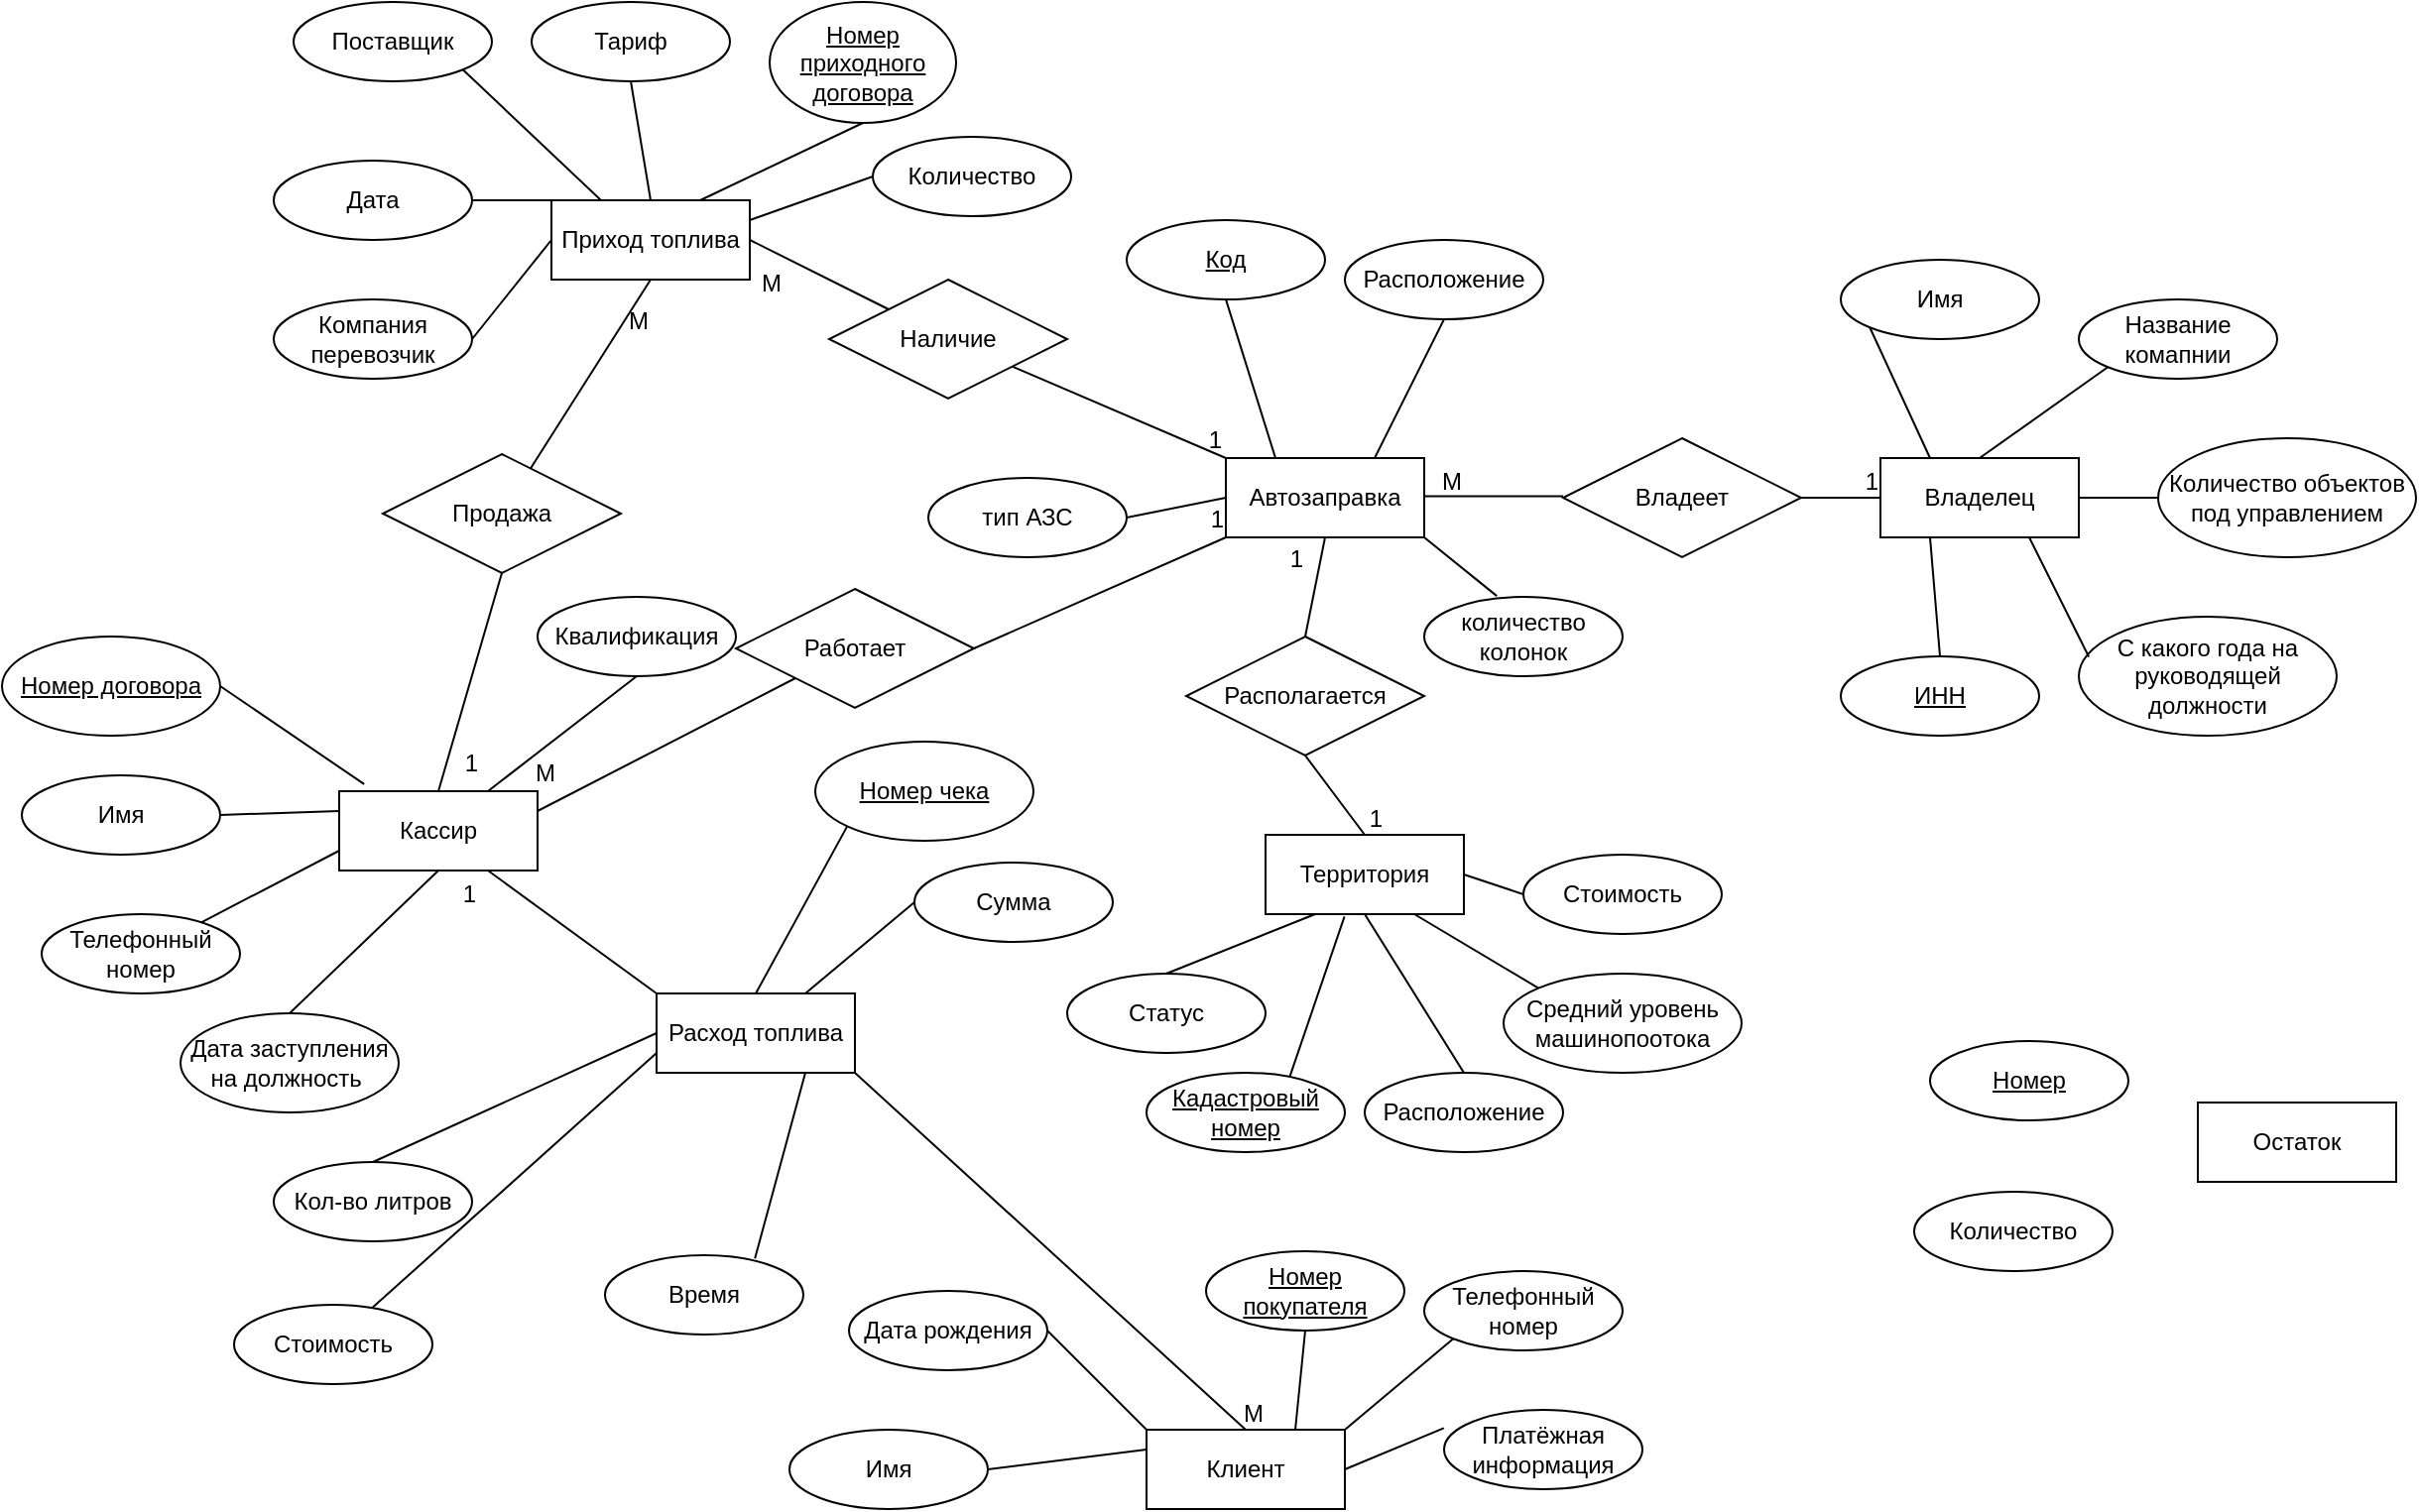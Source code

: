 <mxfile version="24.7.2" type="device">
  <diagram name="Page-1" id="e56a1550-8fbb-45ad-956c-1786394a9013">
    <mxGraphModel dx="1562" dy="857" grid="0" gridSize="10" guides="1" tooltips="1" connect="1" arrows="1" fold="1" page="1" pageScale="1" pageWidth="1400" pageHeight="850" background="none" math="0" shadow="0">
      <root>
        <mxCell id="0" />
        <mxCell id="1" parent="0" />
        <mxCell id="tMoY-XdqjkZpPKfcRoFt-1" value="Автозаправка" style="whiteSpace=wrap;html=1;align=center;" parent="1" vertex="1">
          <mxGeometry x="717" y="237" width="100" height="40" as="geometry" />
        </mxCell>
        <mxCell id="tMoY-XdqjkZpPKfcRoFt-2" value="Владелец" style="whiteSpace=wrap;html=1;align=center;" parent="1" vertex="1">
          <mxGeometry x="1047" y="237" width="100" height="40" as="geometry" />
        </mxCell>
        <mxCell id="tMoY-XdqjkZpPKfcRoFt-3" value="Кассир" style="whiteSpace=wrap;html=1;align=center;" parent="1" vertex="1">
          <mxGeometry x="270" y="405" width="100" height="40" as="geometry" />
        </mxCell>
        <mxCell id="tMoY-XdqjkZpPKfcRoFt-5" value="Приход топлива" style="whiteSpace=wrap;html=1;align=center;" parent="1" vertex="1">
          <mxGeometry x="377" y="107" width="100" height="40" as="geometry" />
        </mxCell>
        <mxCell id="tMoY-XdqjkZpPKfcRoFt-6" value="Имя" style="ellipse;whiteSpace=wrap;html=1;align=center;fontStyle=0;" parent="1" vertex="1">
          <mxGeometry x="1027" y="137" width="100" height="40" as="geometry" />
        </mxCell>
        <mxCell id="tMoY-XdqjkZpPKfcRoFt-9" value="" style="endArrow=none;html=1;rounded=0;entryX=0;entryY=1;entryDx=0;entryDy=0;exitX=0.25;exitY=0;exitDx=0;exitDy=0;" parent="1" source="tMoY-XdqjkZpPKfcRoFt-2" target="tMoY-XdqjkZpPKfcRoFt-6" edge="1">
          <mxGeometry relative="1" as="geometry">
            <mxPoint x="637" y="417" as="sourcePoint" />
            <mxPoint x="797" y="417" as="targetPoint" />
          </mxGeometry>
        </mxCell>
        <mxCell id="tMoY-XdqjkZpPKfcRoFt-10" value="Название комапнии" style="ellipse;whiteSpace=wrap;html=1;align=center;" parent="1" vertex="1">
          <mxGeometry x="1147" y="157" width="100" height="40" as="geometry" />
        </mxCell>
        <mxCell id="tMoY-XdqjkZpPKfcRoFt-11" value="" style="endArrow=none;html=1;rounded=0;entryX=0;entryY=1;entryDx=0;entryDy=0;exitX=0.5;exitY=0;exitDx=0;exitDy=0;" parent="1" source="tMoY-XdqjkZpPKfcRoFt-2" target="tMoY-XdqjkZpPKfcRoFt-10" edge="1">
          <mxGeometry relative="1" as="geometry">
            <mxPoint x="637" y="417" as="sourcePoint" />
            <mxPoint x="797" y="417" as="targetPoint" />
          </mxGeometry>
        </mxCell>
        <mxCell id="tMoY-XdqjkZpPKfcRoFt-12" value="Количество объектов под управлением" style="ellipse;whiteSpace=wrap;html=1;align=center;" parent="1" vertex="1">
          <mxGeometry x="1187" y="227" width="130" height="60" as="geometry" />
        </mxCell>
        <mxCell id="tMoY-XdqjkZpPKfcRoFt-14" value="" style="endArrow=none;html=1;rounded=0;entryX=0;entryY=0.5;entryDx=0;entryDy=0;exitX=1;exitY=0.5;exitDx=0;exitDy=0;" parent="1" source="tMoY-XdqjkZpPKfcRoFt-2" edge="1">
          <mxGeometry relative="1" as="geometry">
            <mxPoint x="677" y="417" as="sourcePoint" />
            <mxPoint x="1187" y="257" as="targetPoint" />
          </mxGeometry>
        </mxCell>
        <mxCell id="tMoY-XdqjkZpPKfcRoFt-15" value="С какого года на руководящей должности" style="ellipse;whiteSpace=wrap;html=1;align=center;" parent="1" vertex="1">
          <mxGeometry x="1147" y="317" width="130" height="60" as="geometry" />
        </mxCell>
        <mxCell id="tMoY-XdqjkZpPKfcRoFt-16" value="" style="endArrow=none;html=1;rounded=0;entryX=0.039;entryY=0.338;entryDx=0;entryDy=0;entryPerimeter=0;exitX=0.75;exitY=1;exitDx=0;exitDy=0;" parent="1" source="tMoY-XdqjkZpPKfcRoFt-2" target="tMoY-XdqjkZpPKfcRoFt-15" edge="1">
          <mxGeometry relative="1" as="geometry">
            <mxPoint x="677" y="417" as="sourcePoint" />
            <mxPoint x="837" y="417" as="targetPoint" />
          </mxGeometry>
        </mxCell>
        <mxCell id="tMoY-XdqjkZpPKfcRoFt-17" value="ИНН" style="ellipse;whiteSpace=wrap;html=1;align=center;fontStyle=4" parent="1" vertex="1">
          <mxGeometry x="1027" y="337" width="100" height="40" as="geometry" />
        </mxCell>
        <mxCell id="tMoY-XdqjkZpPKfcRoFt-18" value="" style="endArrow=none;html=1;rounded=0;entryX=0.25;entryY=1;entryDx=0;entryDy=0;exitX=0.5;exitY=0;exitDx=0;exitDy=0;" parent="1" source="tMoY-XdqjkZpPKfcRoFt-17" target="tMoY-XdqjkZpPKfcRoFt-2" edge="1">
          <mxGeometry relative="1" as="geometry">
            <mxPoint x="677" y="417" as="sourcePoint" />
            <mxPoint x="837" y="417" as="targetPoint" />
          </mxGeometry>
        </mxCell>
        <mxCell id="tMoY-XdqjkZpPKfcRoFt-19" value="Владеет" style="shape=rhombus;perimeter=rhombusPerimeter;whiteSpace=wrap;html=1;align=center;" parent="1" vertex="1">
          <mxGeometry x="887" y="227" width="120" height="60" as="geometry" />
        </mxCell>
        <mxCell id="tMoY-XdqjkZpPKfcRoFt-20" value="" style="endArrow=none;html=1;rounded=0;entryX=0;entryY=0.5;entryDx=0;entryDy=0;exitX=1;exitY=0.5;exitDx=0;exitDy=0;" parent="1" source="tMoY-XdqjkZpPKfcRoFt-19" target="tMoY-XdqjkZpPKfcRoFt-2" edge="1">
          <mxGeometry relative="1" as="geometry">
            <mxPoint x="807" y="377" as="sourcePoint" />
            <mxPoint x="967" y="377" as="targetPoint" />
          </mxGeometry>
        </mxCell>
        <mxCell id="tMoY-XdqjkZpPKfcRoFt-21" value="1" style="resizable=0;html=1;whiteSpace=wrap;align=right;verticalAlign=bottom;" parent="tMoY-XdqjkZpPKfcRoFt-20" connectable="0" vertex="1">
          <mxGeometry x="1" relative="1" as="geometry" />
        </mxCell>
        <mxCell id="tMoY-XdqjkZpPKfcRoFt-22" value="" style="endArrow=none;html=1;rounded=0;exitX=0;exitY=0.5;exitDx=0;exitDy=0;entryX=1;entryY=0.5;entryDx=0;entryDy=0;" parent="1" edge="1">
          <mxGeometry relative="1" as="geometry">
            <mxPoint x="887.0" y="256.29" as="sourcePoint" />
            <mxPoint x="817.0" y="256.29" as="targetPoint" />
          </mxGeometry>
        </mxCell>
        <mxCell id="tMoY-XdqjkZpPKfcRoFt-23" value="М" style="resizable=0;html=1;whiteSpace=wrap;align=right;verticalAlign=bottom;" parent="tMoY-XdqjkZpPKfcRoFt-22" connectable="0" vertex="1">
          <mxGeometry x="1" relative="1" as="geometry">
            <mxPoint x="20" y="1" as="offset" />
          </mxGeometry>
        </mxCell>
        <mxCell id="tMoY-XdqjkZpPKfcRoFt-24" value="Код" style="ellipse;whiteSpace=wrap;html=1;align=center;fontStyle=4;" parent="1" vertex="1">
          <mxGeometry x="667" y="117" width="100" height="40" as="geometry" />
        </mxCell>
        <mxCell id="tMoY-XdqjkZpPKfcRoFt-25" value="" style="endArrow=none;html=1;rounded=0;exitX=0.5;exitY=1;exitDx=0;exitDy=0;entryX=0.25;entryY=0;entryDx=0;entryDy=0;" parent="1" source="tMoY-XdqjkZpPKfcRoFt-24" target="tMoY-XdqjkZpPKfcRoFt-1" edge="1">
          <mxGeometry relative="1" as="geometry">
            <mxPoint x="607" y="347" as="sourcePoint" />
            <mxPoint x="767" y="347" as="targetPoint" />
          </mxGeometry>
        </mxCell>
        <mxCell id="tMoY-XdqjkZpPKfcRoFt-26" value="Расположение" style="ellipse;whiteSpace=wrap;html=1;align=center;fontStyle=0;" parent="1" vertex="1">
          <mxGeometry x="777" y="127" width="100" height="40" as="geometry" />
        </mxCell>
        <mxCell id="tMoY-XdqjkZpPKfcRoFt-27" value="" style="endArrow=none;html=1;rounded=0;exitX=0.5;exitY=1;exitDx=0;exitDy=0;entryX=0.75;entryY=0;entryDx=0;entryDy=0;" parent="1" source="tMoY-XdqjkZpPKfcRoFt-26" target="tMoY-XdqjkZpPKfcRoFt-1" edge="1">
          <mxGeometry relative="1" as="geometry">
            <mxPoint x="677" y="417" as="sourcePoint" />
            <mxPoint x="837" y="417" as="targetPoint" />
          </mxGeometry>
        </mxCell>
        <mxCell id="tMoY-XdqjkZpPKfcRoFt-28" value="тип АЗС" style="ellipse;whiteSpace=wrap;html=1;align=center;" parent="1" vertex="1">
          <mxGeometry x="567" y="247" width="100" height="40" as="geometry" />
        </mxCell>
        <mxCell id="tMoY-XdqjkZpPKfcRoFt-29" value="" style="endArrow=none;html=1;rounded=0;exitX=1;exitY=0.5;exitDx=0;exitDy=0;entryX=0;entryY=0.5;entryDx=0;entryDy=0;" parent="1" source="tMoY-XdqjkZpPKfcRoFt-28" target="tMoY-XdqjkZpPKfcRoFt-1" edge="1">
          <mxGeometry relative="1" as="geometry">
            <mxPoint x="617" y="327" as="sourcePoint" />
            <mxPoint x="777" y="327" as="targetPoint" />
          </mxGeometry>
        </mxCell>
        <mxCell id="tMoY-XdqjkZpPKfcRoFt-30" value="количество колонок" style="ellipse;whiteSpace=wrap;html=1;align=center;" parent="1" vertex="1">
          <mxGeometry x="817" y="307" width="100" height="40" as="geometry" />
        </mxCell>
        <mxCell id="tMoY-XdqjkZpPKfcRoFt-31" value="Имя" style="ellipse;whiteSpace=wrap;html=1;align=center;fontStyle=0;" parent="1" vertex="1">
          <mxGeometry x="110" y="397" width="100" height="40" as="geometry" />
        </mxCell>
        <mxCell id="tMoY-XdqjkZpPKfcRoFt-32" value="Телефонный номер" style="ellipse;whiteSpace=wrap;html=1;align=center;fontStyle=0;" parent="1" vertex="1">
          <mxGeometry x="120" y="467" width="100" height="40" as="geometry" />
        </mxCell>
        <mxCell id="tMoY-XdqjkZpPKfcRoFt-33" value="Дата заступления на должность&amp;nbsp;" style="ellipse;whiteSpace=wrap;html=1;align=center;" parent="1" vertex="1">
          <mxGeometry x="190" y="517" width="110" height="50" as="geometry" />
        </mxCell>
        <mxCell id="tMoY-XdqjkZpPKfcRoFt-34" value="Квалификация" style="ellipse;whiteSpace=wrap;html=1;align=center;" parent="1" vertex="1">
          <mxGeometry x="370" y="307" width="100" height="40" as="geometry" />
        </mxCell>
        <mxCell id="tMoY-XdqjkZpPKfcRoFt-35" value="Номер договора" style="ellipse;whiteSpace=wrap;html=1;align=center;fontStyle=4" parent="1" vertex="1">
          <mxGeometry x="100" y="327" width="110" height="50" as="geometry" />
        </mxCell>
        <mxCell id="tMoY-XdqjkZpPKfcRoFt-36" value="" style="endArrow=none;html=1;rounded=0;exitX=1;exitY=0.5;exitDx=0;exitDy=0;entryX=0.126;entryY=-0.089;entryDx=0;entryDy=0;entryPerimeter=0;" parent="1" source="tMoY-XdqjkZpPKfcRoFt-35" target="tMoY-XdqjkZpPKfcRoFt-3" edge="1">
          <mxGeometry relative="1" as="geometry">
            <mxPoint x="610" y="407" as="sourcePoint" />
            <mxPoint x="770" y="407" as="targetPoint" />
          </mxGeometry>
        </mxCell>
        <mxCell id="tMoY-XdqjkZpPKfcRoFt-37" value="" style="endArrow=none;html=1;rounded=0;exitX=1;exitY=0.5;exitDx=0;exitDy=0;entryX=0;entryY=0.25;entryDx=0;entryDy=0;" parent="1" source="tMoY-XdqjkZpPKfcRoFt-31" target="tMoY-XdqjkZpPKfcRoFt-3" edge="1">
          <mxGeometry relative="1" as="geometry">
            <mxPoint x="610" y="407" as="sourcePoint" />
            <mxPoint x="770" y="407" as="targetPoint" />
          </mxGeometry>
        </mxCell>
        <mxCell id="tMoY-XdqjkZpPKfcRoFt-38" value="" style="endArrow=none;html=1;rounded=0;entryX=0;entryY=0.75;entryDx=0;entryDy=0;" parent="1" source="tMoY-XdqjkZpPKfcRoFt-32" target="tMoY-XdqjkZpPKfcRoFt-3" edge="1">
          <mxGeometry relative="1" as="geometry">
            <mxPoint x="610" y="407" as="sourcePoint" />
            <mxPoint x="770" y="407" as="targetPoint" />
          </mxGeometry>
        </mxCell>
        <mxCell id="tMoY-XdqjkZpPKfcRoFt-39" value="" style="endArrow=none;html=1;rounded=0;exitX=0.5;exitY=0;exitDx=0;exitDy=0;entryX=0.5;entryY=1;entryDx=0;entryDy=0;" parent="1" target="tMoY-XdqjkZpPKfcRoFt-3" edge="1">
          <mxGeometry relative="1" as="geometry">
            <mxPoint x="245" y="517" as="sourcePoint" />
            <mxPoint x="770" y="407" as="targetPoint" />
          </mxGeometry>
        </mxCell>
        <mxCell id="tMoY-XdqjkZpPKfcRoFt-40" value="" style="endArrow=none;html=1;rounded=0;exitX=0.5;exitY=1;exitDx=0;exitDy=0;entryX=0.75;entryY=0;entryDx=0;entryDy=0;" parent="1" source="tMoY-XdqjkZpPKfcRoFt-34" target="tMoY-XdqjkZpPKfcRoFt-3" edge="1">
          <mxGeometry relative="1" as="geometry">
            <mxPoint x="610" y="407" as="sourcePoint" />
            <mxPoint x="770" y="407" as="targetPoint" />
          </mxGeometry>
        </mxCell>
        <mxCell id="tMoY-XdqjkZpPKfcRoFt-41" value="Продажа" style="shape=rhombus;perimeter=rhombusPerimeter;whiteSpace=wrap;html=1;align=center;" parent="1" vertex="1">
          <mxGeometry x="292" y="235" width="120" height="60" as="geometry" />
        </mxCell>
        <mxCell id="tMoY-XdqjkZpPKfcRoFt-42" value="" style="endArrow=none;html=1;rounded=0;entryX=0.5;entryY=1;entryDx=0;entryDy=0;" parent="1" source="tMoY-XdqjkZpPKfcRoFt-41" target="tMoY-XdqjkZpPKfcRoFt-5" edge="1">
          <mxGeometry relative="1" as="geometry">
            <mxPoint x="807" y="417" as="sourcePoint" />
            <mxPoint x="967" y="417" as="targetPoint" />
          </mxGeometry>
        </mxCell>
        <mxCell id="tMoY-XdqjkZpPKfcRoFt-43" value="М" style="resizable=0;html=1;whiteSpace=wrap;align=right;verticalAlign=bottom;" parent="tMoY-XdqjkZpPKfcRoFt-42" connectable="0" vertex="1">
          <mxGeometry x="1" relative="1" as="geometry">
            <mxPoint y="30" as="offset" />
          </mxGeometry>
        </mxCell>
        <mxCell id="tMoY-XdqjkZpPKfcRoFt-44" value="" style="endArrow=none;html=1;rounded=0;entryX=0.5;entryY=0;entryDx=0;entryDy=0;exitX=0.5;exitY=1;exitDx=0;exitDy=0;" parent="1" source="tMoY-XdqjkZpPKfcRoFt-41" target="tMoY-XdqjkZpPKfcRoFt-3" edge="1">
          <mxGeometry relative="1" as="geometry">
            <mxPoint x="397" y="337" as="sourcePoint" />
            <mxPoint x="677.0" y="432" as="targetPoint" />
          </mxGeometry>
        </mxCell>
        <mxCell id="tMoY-XdqjkZpPKfcRoFt-45" value="1" style="resizable=0;html=1;whiteSpace=wrap;align=right;verticalAlign=bottom;" parent="tMoY-XdqjkZpPKfcRoFt-44" connectable="0" vertex="1">
          <mxGeometry x="1" relative="1" as="geometry">
            <mxPoint x="21" y="-5" as="offset" />
          </mxGeometry>
        </mxCell>
        <mxCell id="tMoY-XdqjkZpPKfcRoFt-46" value="Поставщик" style="ellipse;whiteSpace=wrap;html=1;align=center;" parent="1" vertex="1">
          <mxGeometry x="247" y="7" width="100" height="40" as="geometry" />
        </mxCell>
        <mxCell id="tMoY-XdqjkZpPKfcRoFt-47" value="Тариф" style="ellipse;whiteSpace=wrap;html=1;align=center;" parent="1" vertex="1">
          <mxGeometry x="367" y="7" width="100" height="40" as="geometry" />
        </mxCell>
        <mxCell id="tMoY-XdqjkZpPKfcRoFt-48" value="Номер приходного договора" style="ellipse;whiteSpace=wrap;html=1;align=center;fontStyle=4;" parent="1" vertex="1">
          <mxGeometry x="487" y="7" width="94" height="61" as="geometry" />
        </mxCell>
        <mxCell id="tMoY-XdqjkZpPKfcRoFt-49" value="Дата" style="ellipse;whiteSpace=wrap;align=center;fontStyle=0;strokeColor=default;html=1;" parent="1" vertex="1">
          <mxGeometry x="237" y="87" width="100" height="40" as="geometry" />
        </mxCell>
        <mxCell id="tMoY-XdqjkZpPKfcRoFt-50" value="Компания перевозчик" style="ellipse;whiteSpace=wrap;html=1;align=center;" parent="1" vertex="1">
          <mxGeometry x="237" y="157" width="100" height="40" as="geometry" />
        </mxCell>
        <mxCell id="tMoY-XdqjkZpPKfcRoFt-51" value="Наличие" style="shape=rhombus;perimeter=rhombusPerimeter;whiteSpace=wrap;html=1;align=center;" parent="1" vertex="1">
          <mxGeometry x="517" y="147" width="120" height="60" as="geometry" />
        </mxCell>
        <mxCell id="tMoY-XdqjkZpPKfcRoFt-52" value="" style="endArrow=none;html=1;rounded=0;entryX=0;entryY=0;entryDx=0;entryDy=0;" parent="1" source="tMoY-XdqjkZpPKfcRoFt-51" target="tMoY-XdqjkZpPKfcRoFt-1" edge="1">
          <mxGeometry relative="1" as="geometry">
            <mxPoint x="727" y="277" as="sourcePoint" />
            <mxPoint x="887" y="277" as="targetPoint" />
          </mxGeometry>
        </mxCell>
        <mxCell id="tMoY-XdqjkZpPKfcRoFt-53" value="1" style="resizable=0;html=1;whiteSpace=wrap;align=right;verticalAlign=bottom;" parent="tMoY-XdqjkZpPKfcRoFt-52" connectable="0" vertex="1">
          <mxGeometry x="1" relative="1" as="geometry" />
        </mxCell>
        <mxCell id="tMoY-XdqjkZpPKfcRoFt-54" value="" style="endArrow=none;html=1;rounded=0;exitX=1;exitY=0.5;exitDx=0;exitDy=0;entryX=0;entryY=0;entryDx=0;entryDy=0;" parent="1" source="tMoY-XdqjkZpPKfcRoFt-5" target="tMoY-XdqjkZpPKfcRoFt-51" edge="1">
          <mxGeometry relative="1" as="geometry">
            <mxPoint x="697" y="436.29" as="sourcePoint" />
            <mxPoint x="857" y="436.29" as="targetPoint" />
          </mxGeometry>
        </mxCell>
        <mxCell id="tMoY-XdqjkZpPKfcRoFt-55" value="М" style="resizable=0;html=1;whiteSpace=wrap;align=right;verticalAlign=bottom;" parent="tMoY-XdqjkZpPKfcRoFt-54" connectable="0" vertex="1">
          <mxGeometry x="1" relative="1" as="geometry">
            <mxPoint x="-53" y="-5" as="offset" />
          </mxGeometry>
        </mxCell>
        <mxCell id="tMoY-XdqjkZpPKfcRoFt-56" value="" style="endArrow=none;html=1;rounded=0;exitX=1;exitY=0.5;exitDx=0;exitDy=0;entryX=0;entryY=0.5;entryDx=0;entryDy=0;" parent="1" source="tMoY-XdqjkZpPKfcRoFt-50" target="tMoY-XdqjkZpPKfcRoFt-5" edge="1">
          <mxGeometry relative="1" as="geometry">
            <mxPoint x="727" y="277" as="sourcePoint" />
            <mxPoint x="887" y="277" as="targetPoint" />
          </mxGeometry>
        </mxCell>
        <mxCell id="tMoY-XdqjkZpPKfcRoFt-57" value="" style="endArrow=none;html=1;rounded=0;exitX=1;exitY=0.5;exitDx=0;exitDy=0;entryX=0;entryY=0;entryDx=0;entryDy=0;" parent="1" source="tMoY-XdqjkZpPKfcRoFt-49" target="tMoY-XdqjkZpPKfcRoFt-5" edge="1">
          <mxGeometry relative="1" as="geometry">
            <mxPoint x="727" y="277" as="sourcePoint" />
            <mxPoint x="887" y="277" as="targetPoint" />
          </mxGeometry>
        </mxCell>
        <mxCell id="tMoY-XdqjkZpPKfcRoFt-58" value="" style="endArrow=none;html=1;rounded=0;exitX=1;exitY=1;exitDx=0;exitDy=0;entryX=0.25;entryY=0;entryDx=0;entryDy=0;" parent="1" source="tMoY-XdqjkZpPKfcRoFt-46" target="tMoY-XdqjkZpPKfcRoFt-5" edge="1">
          <mxGeometry relative="1" as="geometry">
            <mxPoint x="727" y="277" as="sourcePoint" />
            <mxPoint x="887" y="277" as="targetPoint" />
          </mxGeometry>
        </mxCell>
        <mxCell id="tMoY-XdqjkZpPKfcRoFt-59" value="" style="endArrow=none;html=1;rounded=0;exitX=0.5;exitY=1;exitDx=0;exitDy=0;entryX=0.5;entryY=0;entryDx=0;entryDy=0;" parent="1" source="tMoY-XdqjkZpPKfcRoFt-47" target="tMoY-XdqjkZpPKfcRoFt-5" edge="1">
          <mxGeometry relative="1" as="geometry">
            <mxPoint x="727" y="277" as="sourcePoint" />
            <mxPoint x="887" y="277" as="targetPoint" />
          </mxGeometry>
        </mxCell>
        <mxCell id="tMoY-XdqjkZpPKfcRoFt-60" value="" style="endArrow=none;html=1;rounded=0;exitX=0.5;exitY=1;exitDx=0;exitDy=0;entryX=0.75;entryY=0;entryDx=0;entryDy=0;" parent="1" source="tMoY-XdqjkZpPKfcRoFt-48" target="tMoY-XdqjkZpPKfcRoFt-5" edge="1">
          <mxGeometry relative="1" as="geometry">
            <mxPoint x="727" y="277" as="sourcePoint" />
            <mxPoint x="887" y="277" as="targetPoint" />
          </mxGeometry>
        </mxCell>
        <mxCell id="tMoY-XdqjkZpPKfcRoFt-61" value="Территория" style="whiteSpace=wrap;html=1;align=center;" parent="1" vertex="1">
          <mxGeometry x="737" y="427" width="100" height="40" as="geometry" />
        </mxCell>
        <mxCell id="tMoY-XdqjkZpPKfcRoFt-62" value="Статус" style="ellipse;whiteSpace=wrap;html=1;align=center;" parent="1" vertex="1">
          <mxGeometry x="637" y="497" width="100" height="40" as="geometry" />
        </mxCell>
        <mxCell id="tMoY-XdqjkZpPKfcRoFt-63" value="Расположение" style="ellipse;whiteSpace=wrap;html=1;align=center;fontStyle=0;" parent="1" vertex="1">
          <mxGeometry x="787" y="547" width="100" height="40" as="geometry" />
        </mxCell>
        <mxCell id="tMoY-XdqjkZpPKfcRoFt-64" value="Средний уровень машинопоотока" style="ellipse;whiteSpace=wrap;html=1;align=center;" parent="1" vertex="1">
          <mxGeometry x="857" y="497" width="120" height="50" as="geometry" />
        </mxCell>
        <mxCell id="tMoY-XdqjkZpPKfcRoFt-65" value="Стоимость" style="ellipse;whiteSpace=wrap;html=1;align=center;" parent="1" vertex="1">
          <mxGeometry x="867" y="437" width="100" height="40" as="geometry" />
        </mxCell>
        <mxCell id="tMoY-XdqjkZpPKfcRoFt-66" value="" style="endArrow=none;html=1;rounded=0;exitX=0.5;exitY=0;exitDx=0;exitDy=0;entryX=0.25;entryY=1;entryDx=0;entryDy=0;" parent="1" source="tMoY-XdqjkZpPKfcRoFt-62" target="tMoY-XdqjkZpPKfcRoFt-61" edge="1">
          <mxGeometry relative="1" as="geometry">
            <mxPoint x="727" y="277" as="sourcePoint" />
            <mxPoint x="887" y="277" as="targetPoint" />
          </mxGeometry>
        </mxCell>
        <mxCell id="tMoY-XdqjkZpPKfcRoFt-67" value="" style="endArrow=none;html=1;rounded=0;exitX=0.5;exitY=0;exitDx=0;exitDy=0;entryX=0.5;entryY=1;entryDx=0;entryDy=0;" parent="1" source="tMoY-XdqjkZpPKfcRoFt-63" target="tMoY-XdqjkZpPKfcRoFt-61" edge="1">
          <mxGeometry relative="1" as="geometry">
            <mxPoint x="727" y="277" as="sourcePoint" />
            <mxPoint x="887" y="277" as="targetPoint" />
          </mxGeometry>
        </mxCell>
        <mxCell id="tMoY-XdqjkZpPKfcRoFt-68" value="" style="endArrow=none;html=1;rounded=0;exitX=0;exitY=0;exitDx=0;exitDy=0;entryX=0.75;entryY=1;entryDx=0;entryDy=0;" parent="1" source="tMoY-XdqjkZpPKfcRoFt-64" target="tMoY-XdqjkZpPKfcRoFt-61" edge="1">
          <mxGeometry relative="1" as="geometry">
            <mxPoint x="727" y="277" as="sourcePoint" />
            <mxPoint x="887" y="277" as="targetPoint" />
          </mxGeometry>
        </mxCell>
        <mxCell id="tMoY-XdqjkZpPKfcRoFt-69" value="" style="endArrow=none;html=1;rounded=0;exitX=0;exitY=0.5;exitDx=0;exitDy=0;entryX=1;entryY=0.5;entryDx=0;entryDy=0;" parent="1" source="tMoY-XdqjkZpPKfcRoFt-65" target="tMoY-XdqjkZpPKfcRoFt-61" edge="1">
          <mxGeometry relative="1" as="geometry">
            <mxPoint x="727" y="277" as="sourcePoint" />
            <mxPoint x="887" y="277" as="targetPoint" />
          </mxGeometry>
        </mxCell>
        <mxCell id="tMoY-XdqjkZpPKfcRoFt-70" value="Располагается" style="shape=rhombus;perimeter=rhombusPerimeter;whiteSpace=wrap;html=1;align=center;" parent="1" vertex="1">
          <mxGeometry x="697" y="327" width="120" height="60" as="geometry" />
        </mxCell>
        <mxCell id="tMoY-XdqjkZpPKfcRoFt-71" value="" style="endArrow=none;html=1;rounded=0;exitX=0.5;exitY=0;exitDx=0;exitDy=0;entryX=0.5;entryY=1;entryDx=0;entryDy=0;" parent="1" source="tMoY-XdqjkZpPKfcRoFt-70" target="tMoY-XdqjkZpPKfcRoFt-1" edge="1">
          <mxGeometry relative="1" as="geometry">
            <mxPoint x="727" y="277" as="sourcePoint" />
            <mxPoint x="887" y="277" as="targetPoint" />
          </mxGeometry>
        </mxCell>
        <mxCell id="tMoY-XdqjkZpPKfcRoFt-72" value="1" style="resizable=0;html=1;whiteSpace=wrap;align=right;verticalAlign=bottom;" parent="tMoY-XdqjkZpPKfcRoFt-71" connectable="0" vertex="1">
          <mxGeometry x="1" relative="1" as="geometry">
            <mxPoint x="-10" y="20" as="offset" />
          </mxGeometry>
        </mxCell>
        <mxCell id="tMoY-XdqjkZpPKfcRoFt-73" value="" style="endArrow=none;html=1;rounded=0;exitX=0.5;exitY=1;exitDx=0;exitDy=0;entryX=0.5;entryY=0;entryDx=0;entryDy=0;" parent="1" source="tMoY-XdqjkZpPKfcRoFt-70" target="tMoY-XdqjkZpPKfcRoFt-61" edge="1">
          <mxGeometry relative="1" as="geometry">
            <mxPoint x="727" y="277" as="sourcePoint" />
            <mxPoint x="887" y="277" as="targetPoint" />
          </mxGeometry>
        </mxCell>
        <mxCell id="tMoY-XdqjkZpPKfcRoFt-74" value="1" style="resizable=0;html=1;whiteSpace=wrap;align=right;verticalAlign=bottom;" parent="tMoY-XdqjkZpPKfcRoFt-73" connectable="0" vertex="1">
          <mxGeometry x="1" relative="1" as="geometry">
            <mxPoint x="10" as="offset" />
          </mxGeometry>
        </mxCell>
        <mxCell id="tMoY-XdqjkZpPKfcRoFt-75" value="" style="endArrow=none;html=1;rounded=0;exitX=0.366;exitY=-0.011;exitDx=0;exitDy=0;exitPerimeter=0;entryX=1;entryY=1;entryDx=0;entryDy=0;" parent="1" source="tMoY-XdqjkZpPKfcRoFt-30" target="tMoY-XdqjkZpPKfcRoFt-1" edge="1">
          <mxGeometry relative="1" as="geometry">
            <mxPoint x="727" y="277" as="sourcePoint" />
            <mxPoint x="887" y="277" as="targetPoint" />
          </mxGeometry>
        </mxCell>
        <mxCell id="kneYRZzA9G0D2PSfeeQU-2" value="Кадастровый номер" style="ellipse;whiteSpace=wrap;html=1;align=center;fontStyle=4;" parent="1" vertex="1">
          <mxGeometry x="677" y="547" width="100" height="40" as="geometry" />
        </mxCell>
        <mxCell id="kneYRZzA9G0D2PSfeeQU-3" value="" style="endArrow=none;html=1;rounded=0;exitX=0.398;exitY=1.029;exitDx=0;exitDy=0;exitPerimeter=0;entryX=0.721;entryY=0.058;entryDx=0;entryDy=0;entryPerimeter=0;" parent="1" source="tMoY-XdqjkZpPKfcRoFt-61" target="kneYRZzA9G0D2PSfeeQU-2" edge="1">
          <mxGeometry relative="1" as="geometry">
            <mxPoint x="677" y="507" as="sourcePoint" />
            <mxPoint x="837" y="507" as="targetPoint" />
          </mxGeometry>
        </mxCell>
        <mxCell id="kneYRZzA9G0D2PSfeeQU-5" value="Клиент" style="whiteSpace=wrap;html=1;align=center;" parent="1" vertex="1">
          <mxGeometry x="677" y="727" width="100" height="40" as="geometry" />
        </mxCell>
        <mxCell id="kneYRZzA9G0D2PSfeeQU-9" value="" style="endArrow=none;html=1;rounded=0;entryX=0.75;entryY=1;entryDx=0;entryDy=0;exitX=0;exitY=0;exitDx=0;exitDy=0;" parent="1" source="Y7qk6iliGc3imm8OcjUZ-1" target="tMoY-XdqjkZpPKfcRoFt-3" edge="1">
          <mxGeometry relative="1" as="geometry">
            <mxPoint x="435" y="454" as="sourcePoint" />
            <mxPoint x="757" y="547" as="targetPoint" />
          </mxGeometry>
        </mxCell>
        <mxCell id="kneYRZzA9G0D2PSfeeQU-10" value="1" style="resizable=0;html=1;whiteSpace=wrap;align=right;verticalAlign=bottom;" parent="kneYRZzA9G0D2PSfeeQU-9" connectable="0" vertex="1">
          <mxGeometry x="1" relative="1" as="geometry">
            <mxPoint x="-5" y="20" as="offset" />
          </mxGeometry>
        </mxCell>
        <mxCell id="kneYRZzA9G0D2PSfeeQU-11" value="" style="endArrow=none;html=1;rounded=0;entryX=0.5;entryY=0;entryDx=0;entryDy=0;exitX=1;exitY=1;exitDx=0;exitDy=0;" parent="1" source="Y7qk6iliGc3imm8OcjUZ-1" target="kneYRZzA9G0D2PSfeeQU-5" edge="1">
          <mxGeometry relative="1" as="geometry">
            <mxPoint x="596" y="579" as="sourcePoint" />
            <mxPoint x="807" y="547" as="targetPoint" />
          </mxGeometry>
        </mxCell>
        <mxCell id="kneYRZzA9G0D2PSfeeQU-12" value="М" style="resizable=0;html=1;whiteSpace=wrap;align=right;verticalAlign=bottom;" parent="kneYRZzA9G0D2PSfeeQU-11" connectable="0" vertex="1">
          <mxGeometry x="1" relative="1" as="geometry">
            <mxPoint x="10" as="offset" />
          </mxGeometry>
        </mxCell>
        <mxCell id="kneYRZzA9G0D2PSfeeQU-13" value="Имя" style="ellipse;whiteSpace=wrap;html=1;align=center;" parent="1" vertex="1">
          <mxGeometry x="497" y="727" width="100" height="40" as="geometry" />
        </mxCell>
        <mxCell id="kneYRZzA9G0D2PSfeeQU-14" value="Телефонный номер" style="ellipse;whiteSpace=wrap;html=1;align=center;" parent="1" vertex="1">
          <mxGeometry x="817" y="647" width="100" height="40" as="geometry" />
        </mxCell>
        <mxCell id="kneYRZzA9G0D2PSfeeQU-15" value="Платёжная информация" style="ellipse;whiteSpace=wrap;html=1;align=center;" parent="1" vertex="1">
          <mxGeometry x="827" y="717" width="100" height="40" as="geometry" />
        </mxCell>
        <mxCell id="kneYRZzA9G0D2PSfeeQU-16" value="&lt;u&gt;Номер покупателя&lt;/u&gt;" style="ellipse;whiteSpace=wrap;html=1;align=center;" parent="1" vertex="1">
          <mxGeometry x="707" y="637" width="100" height="40" as="geometry" />
        </mxCell>
        <mxCell id="kneYRZzA9G0D2PSfeeQU-18" value="" style="endArrow=none;html=1;rounded=0;exitX=1;exitY=0.5;exitDx=0;exitDy=0;entryX=0;entryY=0.25;entryDx=0;entryDy=0;" parent="1" source="kneYRZzA9G0D2PSfeeQU-13" target="kneYRZzA9G0D2PSfeeQU-5" edge="1">
          <mxGeometry relative="1" as="geometry">
            <mxPoint x="617" y="447" as="sourcePoint" />
            <mxPoint x="777" y="447" as="targetPoint" />
          </mxGeometry>
        </mxCell>
        <mxCell id="kneYRZzA9G0D2PSfeeQU-19" value="" style="endArrow=none;html=1;rounded=0;exitX=0.5;exitY=1;exitDx=0;exitDy=0;entryX=0.75;entryY=0;entryDx=0;entryDy=0;" parent="1" source="kneYRZzA9G0D2PSfeeQU-16" target="kneYRZzA9G0D2PSfeeQU-5" edge="1">
          <mxGeometry relative="1" as="geometry">
            <mxPoint x="617" y="447" as="sourcePoint" />
            <mxPoint x="777" y="447" as="targetPoint" />
          </mxGeometry>
        </mxCell>
        <mxCell id="kneYRZzA9G0D2PSfeeQU-20" value="" style="endArrow=none;html=1;rounded=0;exitX=0;exitY=1;exitDx=0;exitDy=0;entryX=1;entryY=0;entryDx=0;entryDy=0;" parent="1" source="kneYRZzA9G0D2PSfeeQU-14" target="kneYRZzA9G0D2PSfeeQU-5" edge="1">
          <mxGeometry relative="1" as="geometry">
            <mxPoint x="617" y="447" as="sourcePoint" />
            <mxPoint x="777" y="447" as="targetPoint" />
          </mxGeometry>
        </mxCell>
        <mxCell id="kneYRZzA9G0D2PSfeeQU-21" value="" style="endArrow=none;html=1;rounded=0;exitX=-0.001;exitY=0.229;exitDx=0;exitDy=0;exitPerimeter=0;entryX=1;entryY=0.5;entryDx=0;entryDy=0;" parent="1" source="kneYRZzA9G0D2PSfeeQU-15" target="kneYRZzA9G0D2PSfeeQU-5" edge="1">
          <mxGeometry relative="1" as="geometry">
            <mxPoint x="617" y="447" as="sourcePoint" />
            <mxPoint x="777" y="447" as="targetPoint" />
          </mxGeometry>
        </mxCell>
        <mxCell id="kneYRZzA9G0D2PSfeeQU-22" value="Дата рождения" style="ellipse;whiteSpace=wrap;html=1;align=center;" parent="1" vertex="1">
          <mxGeometry x="527" y="657" width="100" height="40" as="geometry" />
        </mxCell>
        <mxCell id="kneYRZzA9G0D2PSfeeQU-23" value="" style="endArrow=none;html=1;rounded=0;exitX=1;exitY=0.5;exitDx=0;exitDy=0;entryX=0;entryY=0;entryDx=0;entryDy=0;" parent="1" source="kneYRZzA9G0D2PSfeeQU-22" target="kneYRZzA9G0D2PSfeeQU-5" edge="1">
          <mxGeometry relative="1" as="geometry">
            <mxPoint x="607" y="397" as="sourcePoint" />
            <mxPoint x="767" y="397" as="targetPoint" />
          </mxGeometry>
        </mxCell>
        <mxCell id="kneYRZzA9G0D2PSfeeQU-24" value="Работает" style="shape=rhombus;perimeter=rhombusPerimeter;whiteSpace=wrap;html=1;align=center;" parent="1" vertex="1">
          <mxGeometry x="470" y="303" width="120" height="60" as="geometry" />
        </mxCell>
        <mxCell id="kneYRZzA9G0D2PSfeeQU-27" value="" style="endArrow=none;html=1;rounded=0;entryX=0;entryY=1;entryDx=0;entryDy=0;exitX=1;exitY=0.5;exitDx=0;exitDy=0;" parent="1" source="kneYRZzA9G0D2PSfeeQU-24" target="tMoY-XdqjkZpPKfcRoFt-1" edge="1">
          <mxGeometry relative="1" as="geometry">
            <mxPoint x="637" y="367" as="sourcePoint" />
            <mxPoint x="767" y="437" as="targetPoint" />
          </mxGeometry>
        </mxCell>
        <mxCell id="kneYRZzA9G0D2PSfeeQU-28" value="1" style="resizable=0;html=1;whiteSpace=wrap;align=right;verticalAlign=bottom;" parent="kneYRZzA9G0D2PSfeeQU-27" connectable="0" vertex="1">
          <mxGeometry x="1" relative="1" as="geometry" />
        </mxCell>
        <mxCell id="kneYRZzA9G0D2PSfeeQU-29" value="" style="endArrow=none;html=1;rounded=0;exitX=0;exitY=1;exitDx=0;exitDy=0;entryX=1;entryY=0.25;entryDx=0;entryDy=0;" parent="1" source="kneYRZzA9G0D2PSfeeQU-24" target="tMoY-XdqjkZpPKfcRoFt-3" edge="1">
          <mxGeometry relative="1" as="geometry">
            <mxPoint x="607" y="437" as="sourcePoint" />
            <mxPoint x="767" y="437" as="targetPoint" />
          </mxGeometry>
        </mxCell>
        <mxCell id="kneYRZzA9G0D2PSfeeQU-30" value="М" style="resizable=0;html=1;whiteSpace=wrap;align=right;verticalAlign=bottom;" parent="kneYRZzA9G0D2PSfeeQU-29" connectable="0" vertex="1">
          <mxGeometry x="1" relative="1" as="geometry">
            <mxPoint x="10" y="-10" as="offset" />
          </mxGeometry>
        </mxCell>
        <mxCell id="Y7qk6iliGc3imm8OcjUZ-1" value="Расход топлива" style="whiteSpace=wrap;html=1;align=center;" parent="1" vertex="1">
          <mxGeometry x="430" y="507" width="100" height="40" as="geometry" />
        </mxCell>
        <mxCell id="Y7qk6iliGc3imm8OcjUZ-3" value="Номер чека" style="ellipse;whiteSpace=wrap;html=1;align=center;fontStyle=4" parent="1" vertex="1">
          <mxGeometry x="510" y="380" width="110" height="50" as="geometry" />
        </mxCell>
        <mxCell id="Y7qk6iliGc3imm8OcjUZ-4" value="" style="endArrow=none;html=1;rounded=0;entryX=0;entryY=1;entryDx=0;entryDy=0;exitX=0.5;exitY=0;exitDx=0;exitDy=0;" parent="1" source="Y7qk6iliGc3imm8OcjUZ-1" target="Y7qk6iliGc3imm8OcjUZ-3" edge="1">
          <mxGeometry relative="1" as="geometry">
            <mxPoint x="445" y="464" as="sourcePoint" />
            <mxPoint x="355" y="455" as="targetPoint" />
          </mxGeometry>
        </mxCell>
        <mxCell id="Y7qk6iliGc3imm8OcjUZ-6" value="Сумма" style="ellipse;whiteSpace=wrap;html=1;align=center;" parent="1" vertex="1">
          <mxGeometry x="560" y="441" width="100" height="40" as="geometry" />
        </mxCell>
        <mxCell id="Y7qk6iliGc3imm8OcjUZ-7" value="Стоимость" style="ellipse;whiteSpace=wrap;html=1;align=center;" parent="1" vertex="1">
          <mxGeometry x="217" y="664" width="100" height="40" as="geometry" />
        </mxCell>
        <mxCell id="Y7qk6iliGc3imm8OcjUZ-9" value="Кол-во литров" style="ellipse;whiteSpace=wrap;html=1;align=center;" parent="1" vertex="1">
          <mxGeometry x="237" y="592" width="100" height="40" as="geometry" />
        </mxCell>
        <mxCell id="Y7qk6iliGc3imm8OcjUZ-10" value="Время" style="ellipse;whiteSpace=wrap;html=1;align=center;" parent="1" vertex="1">
          <mxGeometry x="404" y="639" width="100" height="40" as="geometry" />
        </mxCell>
        <mxCell id="Y7qk6iliGc3imm8OcjUZ-11" value="" style="endArrow=none;html=1;rounded=0;entryX=0;entryY=0.5;entryDx=0;entryDy=0;exitX=0.75;exitY=0;exitDx=0;exitDy=0;" parent="1" source="Y7qk6iliGc3imm8OcjUZ-1" target="Y7qk6iliGc3imm8OcjUZ-6" edge="1">
          <mxGeometry relative="1" as="geometry">
            <mxPoint x="490" y="517" as="sourcePoint" />
            <mxPoint x="536" y="433" as="targetPoint" />
          </mxGeometry>
        </mxCell>
        <mxCell id="Y7qk6iliGc3imm8OcjUZ-12" value="" style="endArrow=none;html=1;rounded=0;entryX=0.5;entryY=0;entryDx=0;entryDy=0;exitX=0;exitY=0.5;exitDx=0;exitDy=0;" parent="1" source="Y7qk6iliGc3imm8OcjUZ-1" target="Y7qk6iliGc3imm8OcjUZ-9" edge="1">
          <mxGeometry relative="1" as="geometry">
            <mxPoint x="500" y="527" as="sourcePoint" />
            <mxPoint x="546" y="443" as="targetPoint" />
          </mxGeometry>
        </mxCell>
        <mxCell id="Y7qk6iliGc3imm8OcjUZ-13" value="" style="endArrow=none;html=1;rounded=0;entryX=0.756;entryY=0.04;entryDx=0;entryDy=0;exitX=0.75;exitY=1;exitDx=0;exitDy=0;entryPerimeter=0;" parent="1" source="Y7qk6iliGc3imm8OcjUZ-1" target="Y7qk6iliGc3imm8OcjUZ-10" edge="1">
          <mxGeometry relative="1" as="geometry">
            <mxPoint x="510" y="537" as="sourcePoint" />
            <mxPoint x="556" y="453" as="targetPoint" />
          </mxGeometry>
        </mxCell>
        <mxCell id="Y7qk6iliGc3imm8OcjUZ-14" value="" style="endArrow=none;html=1;rounded=0;entryX=0.698;entryY=0.035;entryDx=0;entryDy=0;exitX=0;exitY=0.75;exitDx=0;exitDy=0;entryPerimeter=0;" parent="1" source="Y7qk6iliGc3imm8OcjUZ-1" target="Y7qk6iliGc3imm8OcjUZ-7" edge="1">
          <mxGeometry relative="1" as="geometry">
            <mxPoint x="520" y="547" as="sourcePoint" />
            <mxPoint x="566" y="463" as="targetPoint" />
          </mxGeometry>
        </mxCell>
        <mxCell id="Y7qk6iliGc3imm8OcjUZ-16" value="Остаток" style="whiteSpace=wrap;html=1;align=center;" parent="1" vertex="1">
          <mxGeometry x="1207" y="562" width="100" height="40" as="geometry" />
        </mxCell>
        <mxCell id="Y7qk6iliGc3imm8OcjUZ-17" value="&lt;u class=&quot;custom-cursor-default-hover&quot;&gt;Номер&lt;/u&gt;" style="ellipse;whiteSpace=wrap;html=1;align=center;" parent="1" vertex="1">
          <mxGeometry x="1072" y="531" width="100" height="40" as="geometry" />
        </mxCell>
        <mxCell id="Y7qk6iliGc3imm8OcjUZ-18" value="Количество" style="ellipse;whiteSpace=wrap;html=1;align=center;" parent="1" vertex="1">
          <mxGeometry x="1064" y="607" width="100" height="40" as="geometry" />
        </mxCell>
        <mxCell id="yaO-3sG_r1kHAsXcQwrY-1" value="Количество" style="ellipse;whiteSpace=wrap;html=1;align=center;" vertex="1" parent="1">
          <mxGeometry x="539" y="75" width="100" height="40" as="geometry" />
        </mxCell>
        <mxCell id="yaO-3sG_r1kHAsXcQwrY-2" value="" style="endArrow=none;html=1;rounded=0;exitX=0;exitY=0.5;exitDx=0;exitDy=0;entryX=1;entryY=0.25;entryDx=0;entryDy=0;" edge="1" parent="1" source="yaO-3sG_r1kHAsXcQwrY-1" target="tMoY-XdqjkZpPKfcRoFt-5">
          <mxGeometry relative="1" as="geometry">
            <mxPoint x="544" y="78" as="sourcePoint" />
            <mxPoint x="462" y="117" as="targetPoint" />
          </mxGeometry>
        </mxCell>
      </root>
    </mxGraphModel>
  </diagram>
</mxfile>
